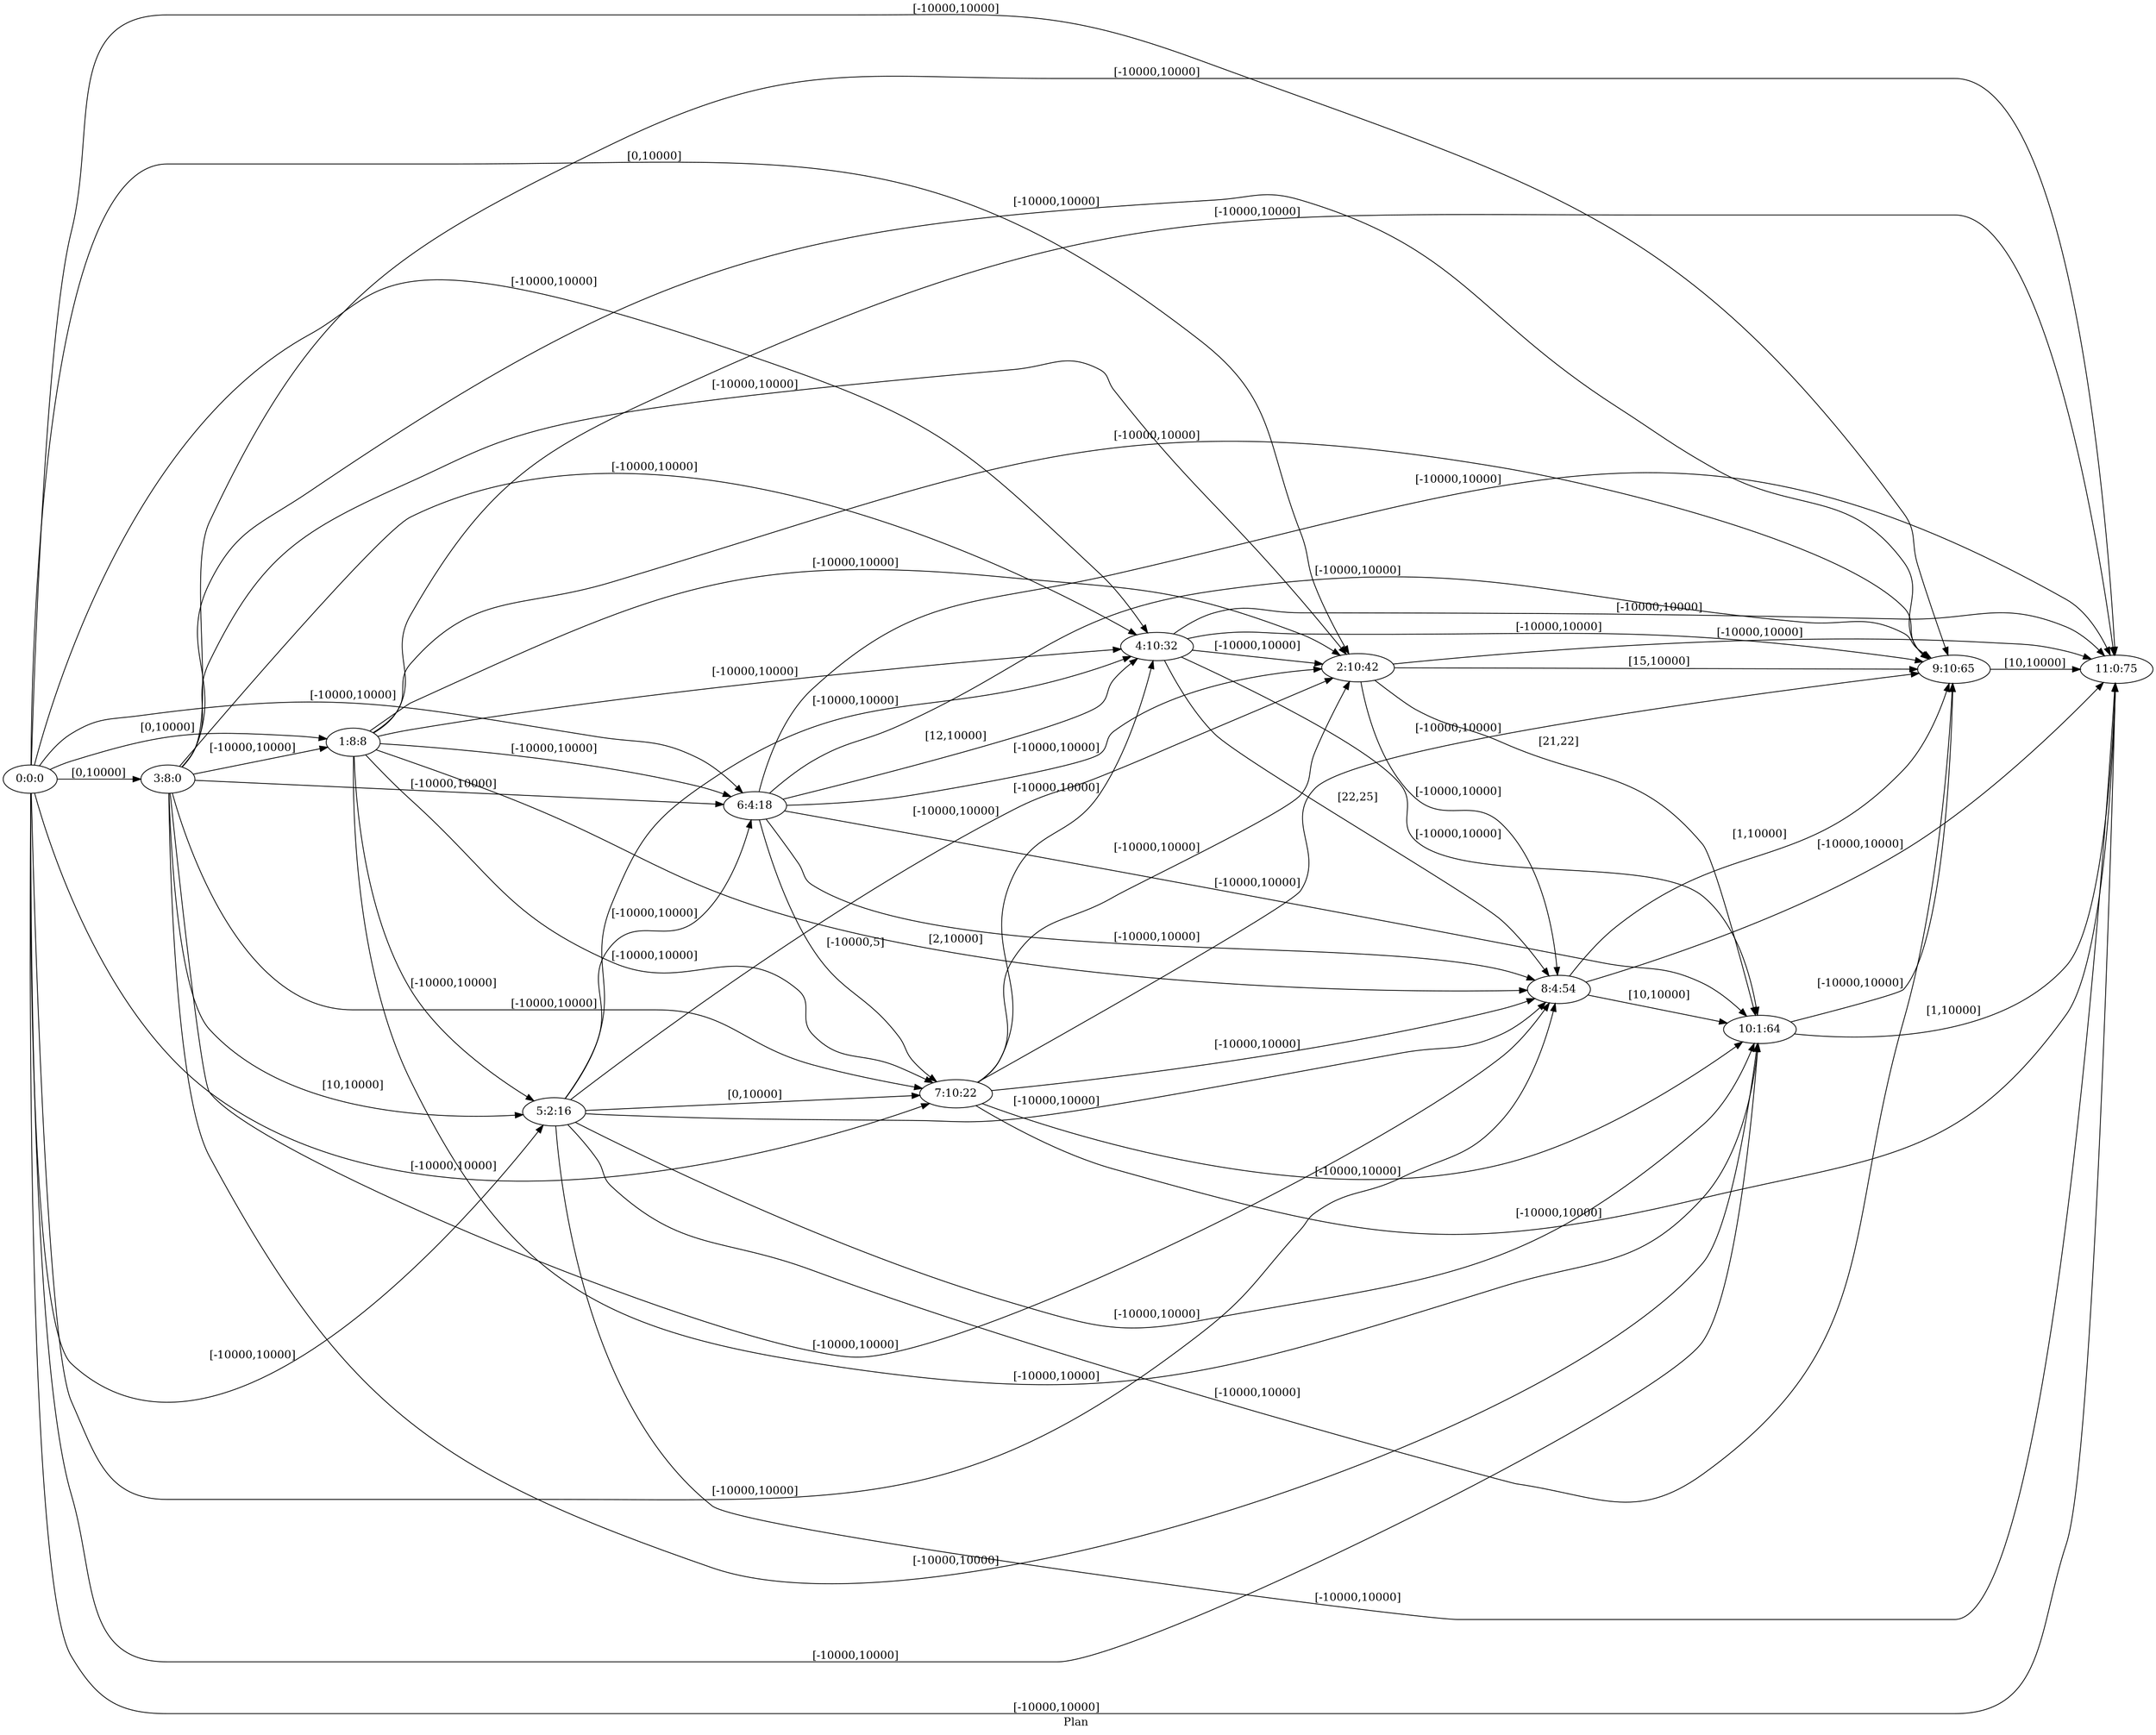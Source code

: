 digraph G {
 rankdir = LR;
 nodesep = .45; 
 size = 30;
label="Plan ";
 fldt = 0.504253;
"0:0:0"->"1:8:8"[ label = "[0,10000]"];
"0:0:0"->"2:10:42"[ label = "[0,10000]"];
"0:0:0"->"3:8:0"[ label = "[0,10000]"];
"0:0:0"->"4:10:32"[ label = "[-10000,10000]"];
"0:0:0"->"5:2:16"[ label = "[-10000,10000]"];
"0:0:0"->"6:4:18"[ label = "[-10000,10000]"];
"0:0:0"->"7:10:22"[ label = "[-10000,10000]"];
"0:0:0"->"8:4:54"[ label = "[-10000,10000]"];
"0:0:0"->"9:10:65"[ label = "[-10000,10000]"];
"0:0:0"->"10:1:64"[ label = "[-10000,10000]"];
"0:0:0"->"11:0:75"[ label = "[-10000,10000]"];
"1:8:8"->"2:10:42"[ label = "[-10000,10000]"];
"1:8:8"->"4:10:32"[ label = "[-10000,10000]"];
"1:8:8"->"5:2:16"[ label = "[-10000,10000]"];
"1:8:8"->"6:4:18"[ label = "[-10000,10000]"];
"1:8:8"->"7:10:22"[ label = "[-10000,10000]"];
"1:8:8"->"8:4:54"[ label = "[2,10000]"];
"1:8:8"->"9:10:65"[ label = "[-10000,10000]"];
"1:8:8"->"10:1:64"[ label = "[-10000,10000]"];
"1:8:8"->"11:0:75"[ label = "[-10000,10000]"];
"2:10:42"->"8:4:54"[ label = "[-10000,10000]"];
"2:10:42"->"9:10:65"[ label = "[15,10000]"];
"2:10:42"->"10:1:64"[ label = "[21,22]"];
"2:10:42"->"11:0:75"[ label = "[-10000,10000]"];
"3:8:0"->"1:8:8"[ label = "[-10000,10000]"];
"3:8:0"->"2:10:42"[ label = "[-10000,10000]"];
"3:8:0"->"4:10:32"[ label = "[-10000,10000]"];
"3:8:0"->"5:2:16"[ label = "[10,10000]"];
"3:8:0"->"6:4:18"[ label = "[-10000,10000]"];
"3:8:0"->"7:10:22"[ label = "[-10000,10000]"];
"3:8:0"->"8:4:54"[ label = "[-10000,10000]"];
"3:8:0"->"9:10:65"[ label = "[-10000,10000]"];
"3:8:0"->"10:1:64"[ label = "[-10000,10000]"];
"3:8:0"->"11:0:75"[ label = "[-10000,10000]"];
"4:10:32"->"2:10:42"[ label = "[-10000,10000]"];
"4:10:32"->"8:4:54"[ label = "[22,25]"];
"4:10:32"->"9:10:65"[ label = "[-10000,10000]"];
"4:10:32"->"10:1:64"[ label = "[-10000,10000]"];
"4:10:32"->"11:0:75"[ label = "[-10000,10000]"];
"5:2:16"->"2:10:42"[ label = "[-10000,10000]"];
"5:2:16"->"4:10:32"[ label = "[-10000,10000]"];
"5:2:16"->"6:4:18"[ label = "[-10000,10000]"];
"5:2:16"->"7:10:22"[ label = "[0,10000]"];
"5:2:16"->"8:4:54"[ label = "[-10000,10000]"];
"5:2:16"->"9:10:65"[ label = "[-10000,10000]"];
"5:2:16"->"10:1:64"[ label = "[-10000,10000]"];
"5:2:16"->"11:0:75"[ label = "[-10000,10000]"];
"6:4:18"->"2:10:42"[ label = "[-10000,10000]"];
"6:4:18"->"4:10:32"[ label = "[12,10000]"];
"6:4:18"->"7:10:22"[ label = "[-10000,5]"];
"6:4:18"->"8:4:54"[ label = "[-10000,10000]"];
"6:4:18"->"9:10:65"[ label = "[-10000,10000]"];
"6:4:18"->"10:1:64"[ label = "[-10000,10000]"];
"6:4:18"->"11:0:75"[ label = "[-10000,10000]"];
"7:10:22"->"2:10:42"[ label = "[-10000,10000]"];
"7:10:22"->"4:10:32"[ label = "[-10000,10000]"];
"7:10:22"->"8:4:54"[ label = "[-10000,10000]"];
"7:10:22"->"9:10:65"[ label = "[-10000,10000]"];
"7:10:22"->"10:1:64"[ label = "[-10000,10000]"];
"7:10:22"->"11:0:75"[ label = "[-10000,10000]"];
"8:4:54"->"9:10:65"[ label = "[1,10000]"];
"8:4:54"->"10:1:64"[ label = "[10,10000]"];
"8:4:54"->"11:0:75"[ label = "[-10000,10000]"];
"9:10:65"->"11:0:75"[ label = "[10,10000]"];
"10:1:64"->"9:10:65"[ label = "[-10000,10000]"];
"10:1:64"->"11:0:75"[ label = "[1,10000]"];
}

